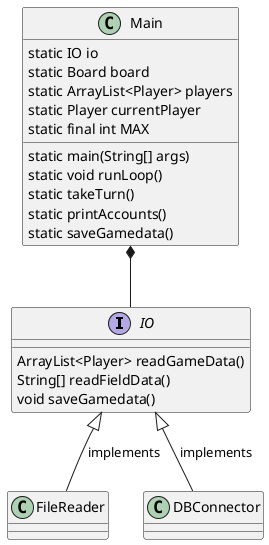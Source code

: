 @startuml

interface IO
class FileReader
class DBConnector
Main *-- IO

IO <|-- FileReader: implements
IO <|-- DBConnector: implements

Main : static IO io
Main : static Board board
Main : static ArrayList<Player> players
Main : static Player currentPlayer
Main : static final int MAX
Main : static main(String[] args)
Main : static void runLoop()
Main : static takeTurn()
Main : static printAccounts()
Main : static saveGamedata()


IO : ArrayList<Player> readGameData()
IO : String[] readFieldData()
IO : void saveGamedata()
@enduml



